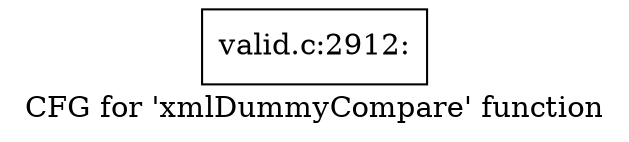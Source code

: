 digraph "CFG for 'xmlDummyCompare' function" {
	label="CFG for 'xmlDummyCompare' function";

	Node0x55fa50e25770 [shape=record,label="{valid.c:2912:}"];
}
